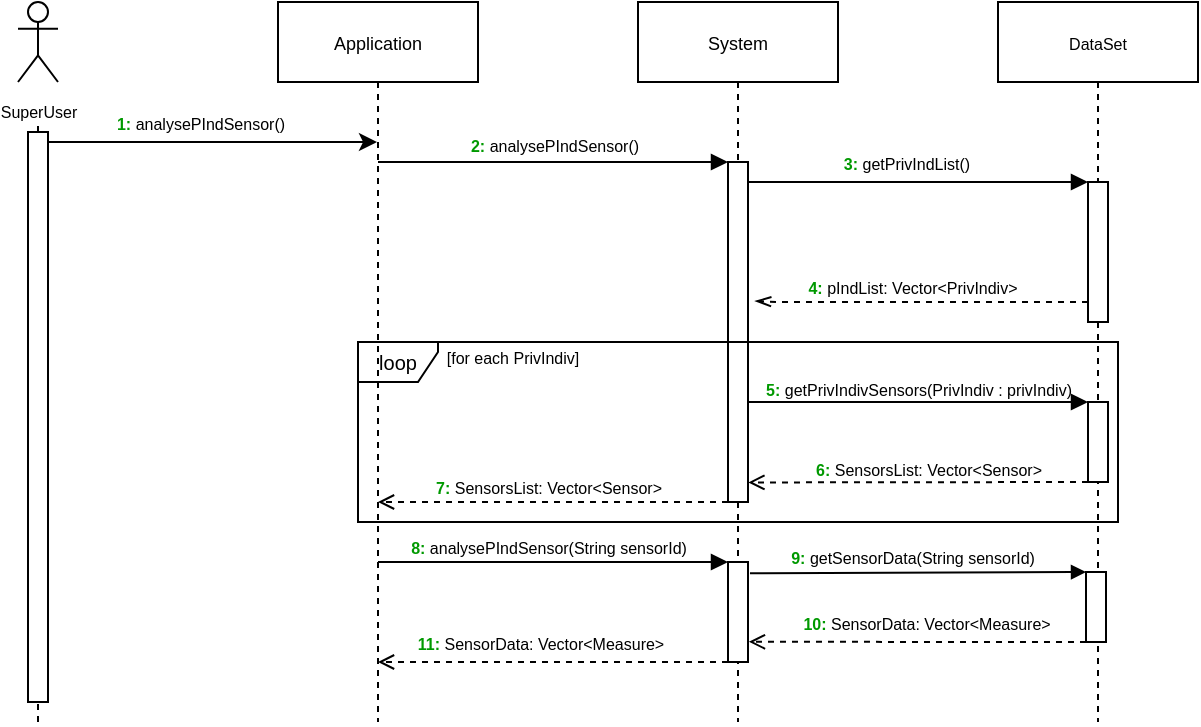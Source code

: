 <mxfile version="21.2.9" type="github">
  <diagram name="Page-1" id="U1p5k2ou6aDQazZYMd7k">
    <mxGraphModel dx="751" dy="499" grid="1" gridSize="10" guides="1" tooltips="1" connect="1" arrows="1" fold="1" page="1" pageScale="1" pageWidth="1169" pageHeight="827" math="0" shadow="0">
      <root>
        <mxCell id="0" />
        <mxCell id="1" parent="0" />
        <mxCell id="GppKYo8j6UHfjYzBci3K-132" value="&lt;font style=&quot;font-size: 9px;&quot;&gt;System&lt;/font&gt;" style="shape=umlLifeline;perimeter=lifelinePerimeter;whiteSpace=wrap;html=1;container=0;dropTarget=0;collapsible=0;recursiveResize=0;outlineConnect=0;portConstraint=eastwest;newEdgeStyle={&quot;edgeStyle&quot;:&quot;elbowEdgeStyle&quot;,&quot;elbow&quot;:&quot;vertical&quot;,&quot;curved&quot;:0,&quot;rounded&quot;:0};" parent="1" vertex="1">
          <mxGeometry x="390" y="60" width="100" height="360" as="geometry" />
        </mxCell>
        <mxCell id="GppKYo8j6UHfjYzBci3K-133" value="&lt;font style=&quot;font-size: 8px;&quot;&gt;&lt;b&gt;&lt;font color=&quot;#009900&quot;&gt;2:&lt;/font&gt; &lt;/b&gt;analysePIndSensor()&lt;/font&gt;" style="html=1;verticalAlign=bottom;endArrow=block;edgeStyle=elbowEdgeStyle;elbow=vertical;curved=0;rounded=0;" parent="1" edge="1">
          <mxGeometry x="0.001" relative="1" as="geometry">
            <mxPoint x="260" y="140" as="sourcePoint" />
            <Array as="points">
              <mxPoint x="350" y="140" />
            </Array>
            <mxPoint x="435" y="140" as="targetPoint" />
            <mxPoint as="offset" />
          </mxGeometry>
        </mxCell>
        <mxCell id="GppKYo8j6UHfjYzBci3K-134" value="&lt;font style=&quot;font-size: 8px;&quot;&gt;DataSet&lt;br&gt;&lt;/font&gt;" style="shape=umlLifeline;perimeter=lifelinePerimeter;whiteSpace=wrap;html=1;container=0;dropTarget=0;collapsible=0;recursiveResize=0;outlineConnect=0;portConstraint=eastwest;newEdgeStyle={&quot;edgeStyle&quot;:&quot;elbowEdgeStyle&quot;,&quot;elbow&quot;:&quot;vertical&quot;,&quot;curved&quot;:0,&quot;rounded&quot;:0};" parent="1" vertex="1">
          <mxGeometry x="570" y="60" width="100" height="360" as="geometry" />
        </mxCell>
        <mxCell id="GppKYo8j6UHfjYzBci3K-135" value="" style="html=1;points=[];perimeter=orthogonalPerimeter;outlineConnect=0;targetShapes=umlLifeline;portConstraint=eastwest;newEdgeStyle={&quot;edgeStyle&quot;:&quot;elbowEdgeStyle&quot;,&quot;elbow&quot;:&quot;vertical&quot;,&quot;curved&quot;:0,&quot;rounded&quot;:0};" parent="GppKYo8j6UHfjYzBci3K-134" vertex="1">
          <mxGeometry x="45" y="90" width="10" height="70" as="geometry" />
        </mxCell>
        <mxCell id="GppKYo8j6UHfjYzBci3K-136" value="&lt;b style=&quot;border-color: var(--border-color); font-size: 8px;&quot;&gt;&lt;font style=&quot;border-color: var(--border-color);&quot; color=&quot;#009900&quot;&gt;3:&lt;/font&gt;&amp;nbsp;&lt;/b&gt;&lt;span style=&quot;font-size: 8px;&quot;&gt;getPrivIndList()&lt;/span&gt;" style="endArrow=block;html=1;rounded=0;endFill=1;" parent="1" source="GppKYo8j6UHfjYzBci3K-132" target="GppKYo8j6UHfjYzBci3K-135" edge="1">
          <mxGeometry x="-0.038" y="10" width="50" height="50" relative="1" as="geometry">
            <mxPoint x="500" y="160" as="sourcePoint" />
            <mxPoint x="530" y="140" as="targetPoint" />
            <Array as="points">
              <mxPoint x="580" y="150" />
            </Array>
            <mxPoint as="offset" />
          </mxGeometry>
        </mxCell>
        <mxCell id="GppKYo8j6UHfjYzBci3K-137" value="" style="endArrow=openThin;html=1;rounded=0;dashed=1;endFill=0;entryX=1.355;entryY=0.409;entryDx=0;entryDy=0;entryPerimeter=0;" parent="1" source="GppKYo8j6UHfjYzBci3K-135" target="GppKYo8j6UHfjYzBci3K-178" edge="1">
          <mxGeometry width="50" height="50" relative="1" as="geometry">
            <mxPoint x="600.13" y="210.367" as="sourcePoint" />
            <mxPoint x="450" y="200" as="targetPoint" />
            <Array as="points">
              <mxPoint x="460" y="210" />
            </Array>
          </mxGeometry>
        </mxCell>
        <mxCell id="GppKYo8j6UHfjYzBci3K-138" value="&lt;b style=&quot;border-color: var(--border-color); font-size: 8px;&quot;&gt;&lt;font style=&quot;border-color: var(--border-color);&quot; color=&quot;#009900&quot;&gt;4:&lt;/font&gt;&amp;nbsp;&lt;/b&gt;&lt;span style=&quot;font-size: 8px;&quot;&gt;pIndList: Vector&amp;lt;PrivIndiv&amp;gt;&lt;/span&gt;" style="edgeLabel;html=1;align=center;verticalAlign=middle;resizable=0;points=[];" parent="GppKYo8j6UHfjYzBci3K-137" vertex="1" connectable="0">
          <mxGeometry x="-0.004" y="1" relative="1" as="geometry">
            <mxPoint x="-5" y="-9" as="offset" />
          </mxGeometry>
        </mxCell>
        <mxCell id="GppKYo8j6UHfjYzBci3K-144" value="" style="rounded=0;whiteSpace=wrap;html=1;" parent="1" vertex="1">
          <mxGeometry x="615" y="260" width="10" height="40" as="geometry" />
        </mxCell>
        <mxCell id="GppKYo8j6UHfjYzBci3K-145" value="" style="endArrow=block;html=1;rounded=0;entryX=0;entryY=0;entryDx=0;entryDy=0;endFill=1;" parent="1" source="GppKYo8j6UHfjYzBci3K-132" target="GppKYo8j6UHfjYzBci3K-144" edge="1">
          <mxGeometry width="50" height="50" relative="1" as="geometry">
            <mxPoint x="420" y="230" as="sourcePoint" />
            <mxPoint x="470" y="180" as="targetPoint" />
          </mxGeometry>
        </mxCell>
        <mxCell id="GppKYo8j6UHfjYzBci3K-147" value="" style="endArrow=open;html=1;rounded=0;exitX=0;exitY=1;exitDx=0;exitDy=0;dashed=1;endFill=0;entryX=1.019;entryY=0.896;entryDx=0;entryDy=0;entryPerimeter=0;" parent="1" source="GppKYo8j6UHfjYzBci3K-144" edge="1">
          <mxGeometry width="50" height="50" relative="1" as="geometry">
            <mxPoint x="430" y="350" as="sourcePoint" />
            <mxPoint x="445.19" y="300.224" as="targetPoint" />
          </mxGeometry>
        </mxCell>
        <mxCell id="GppKYo8j6UHfjYzBci3K-151" value="&lt;font style=&quot;font-size: 8px;&quot;&gt;&lt;b style=&quot;border-color: var(--border-color);&quot;&gt;&lt;font style=&quot;border-color: var(--border-color);&quot; color=&quot;#009900&quot;&gt;6:&lt;/font&gt;&amp;nbsp;&lt;/b&gt;SensorsList: Vector&amp;lt;Sensor&amp;gt;&lt;/font&gt;" style="text;html=1;align=center;verticalAlign=middle;resizable=0;points=[];autosize=1;strokeColor=none;fillColor=none;strokeWidth=0;" parent="1" vertex="1">
          <mxGeometry x="465" y="278" width="140" height="30" as="geometry" />
        </mxCell>
        <mxCell id="GppKYo8j6UHfjYzBci3K-152" value="" style="endArrow=open;html=1;rounded=0;endFill=0;dashed=1;exitX=0;exitY=1;exitDx=0;exitDy=0;" parent="1" edge="1">
          <mxGeometry width="50" height="50" relative="1" as="geometry">
            <mxPoint x="435" y="310.0" as="sourcePoint" />
            <mxPoint x="260" y="310" as="targetPoint" />
            <Array as="points">
              <mxPoint x="430" y="310" />
            </Array>
          </mxGeometry>
        </mxCell>
        <mxCell id="GppKYo8j6UHfjYzBci3K-153" value="&lt;font style=&quot;font-size: 8px;&quot;&gt;&lt;b style=&quot;border-color: var(--border-color);&quot;&gt;&lt;font style=&quot;border-color: var(--border-color);&quot; color=&quot;#009900&quot;&gt;7:&lt;/font&gt;&amp;nbsp;&lt;/b&gt;SensorsList: Vector&amp;lt;Sensor&amp;gt;&lt;/font&gt;" style="text;html=1;align=center;verticalAlign=middle;resizable=0;points=[];autosize=1;strokeColor=none;fillColor=none;" parent="1" vertex="1">
          <mxGeometry x="275" y="287" width="140" height="30" as="geometry" />
        </mxCell>
        <mxCell id="GppKYo8j6UHfjYzBci3K-154" value="" style="endArrow=block;html=1;rounded=0;entryX=0;entryY=0;entryDx=0;entryDy=0;endFill=1;" parent="1" target="GppKYo8j6UHfjYzBci3K-180" edge="1">
          <mxGeometry width="50" height="50" relative="1" as="geometry">
            <mxPoint x="260" y="340" as="sourcePoint" />
            <mxPoint x="330" y="310" as="targetPoint" />
            <Array as="points">
              <mxPoint x="280" y="340" />
            </Array>
          </mxGeometry>
        </mxCell>
        <mxCell id="GppKYo8j6UHfjYzBci3K-155" value="&lt;font style=&quot;font-size: 8px;&quot;&gt;&lt;b style=&quot;border-color: var(--border-color);&quot;&gt;&lt;font style=&quot;border-color: var(--border-color);&quot; color=&quot;#009900&quot;&gt;8:&lt;/font&gt;&amp;nbsp;&lt;/b&gt;analysePIndSensor(String sensorId)&lt;/font&gt;" style="text;html=1;align=center;verticalAlign=middle;resizable=0;points=[];autosize=1;strokeColor=none;fillColor=none;" parent="1" vertex="1">
          <mxGeometry x="265" y="317" width="160" height="30" as="geometry" />
        </mxCell>
        <mxCell id="GppKYo8j6UHfjYzBci3K-158" value="&lt;font style=&quot;font-size: 8px;&quot;&gt;&lt;b style=&quot;border-color: var(--border-color);&quot;&gt;&lt;font style=&quot;border-color: var(--border-color);&quot; color=&quot;#009900&quot;&gt;9:&lt;/font&gt;&amp;nbsp;&lt;/b&gt;getSensorData(String sensorId)&lt;/font&gt;" style="edgeStyle=none;orthogonalLoop=1;jettySize=auto;html=1;rounded=0;endSize=5;entryX=0;entryY=0;entryDx=0;entryDy=0;exitX=1.099;exitY=0.113;exitDx=0;exitDy=0;exitPerimeter=0;endArrow=block;endFill=1;" parent="1" source="GppKYo8j6UHfjYzBci3K-180" target="GppKYo8j6UHfjYzBci3K-159" edge="1">
          <mxGeometry x="-0.033" y="8" width="100" relative="1" as="geometry">
            <mxPoint x="450" y="345" as="sourcePoint" />
            <mxPoint x="570" y="340" as="targetPoint" />
            <Array as="points" />
            <mxPoint as="offset" />
          </mxGeometry>
        </mxCell>
        <mxCell id="GppKYo8j6UHfjYzBci3K-159" value="" style="whiteSpace=wrap;html=1;" parent="1" vertex="1">
          <mxGeometry x="614" y="345" width="10" height="35" as="geometry" />
        </mxCell>
        <mxCell id="GppKYo8j6UHfjYzBci3K-162" value="" style="edgeStyle=none;orthogonalLoop=1;jettySize=auto;html=1;rounded=0;exitX=0;exitY=1;exitDx=0;exitDy=0;dashed=1;endArrow=open;endFill=0;entryX=1.045;entryY=0.798;entryDx=0;entryDy=0;entryPerimeter=0;" parent="1" source="GppKYo8j6UHfjYzBci3K-159" target="GppKYo8j6UHfjYzBci3K-180" edge="1">
          <mxGeometry width="100" relative="1" as="geometry">
            <mxPoint x="480" y="390" as="sourcePoint" />
            <mxPoint x="450" y="380" as="targetPoint" />
            <Array as="points" />
          </mxGeometry>
        </mxCell>
        <mxCell id="GppKYo8j6UHfjYzBci3K-163" value="&lt;font style=&quot;font-size: 8px;&quot;&gt;&lt;b style=&quot;border-color: var(--border-color);&quot;&gt;&lt;font style=&quot;border-color: var(--border-color);&quot; color=&quot;#009900&quot;&gt;10:&lt;/font&gt;&amp;nbsp;&lt;/b&gt;SensorData: Vector&amp;lt;Measure&amp;gt;&lt;/font&gt;" style="edgeLabel;html=1;align=center;verticalAlign=middle;resizable=0;points=[];" parent="GppKYo8j6UHfjYzBci3K-162" vertex="1" connectable="0">
          <mxGeometry x="0.078" y="-2" relative="1" as="geometry">
            <mxPoint x="11" y="-8" as="offset" />
          </mxGeometry>
        </mxCell>
        <mxCell id="GppKYo8j6UHfjYzBci3K-164" value="" style="edgeStyle=none;orthogonalLoop=1;jettySize=auto;html=1;rounded=0;dashed=1;endArrow=open;endFill=0;exitX=0;exitY=1;exitDx=0;exitDy=0;" parent="1" source="GppKYo8j6UHfjYzBci3K-180" edge="1">
          <mxGeometry width="100" relative="1" as="geometry">
            <mxPoint x="380" y="410" as="sourcePoint" />
            <mxPoint x="260" y="390" as="targetPoint" />
            <Array as="points" />
          </mxGeometry>
        </mxCell>
        <mxCell id="GppKYo8j6UHfjYzBci3K-165" value="&lt;font style=&quot;font-size: 8px;&quot;&gt;&lt;b style=&quot;border-color: var(--border-color);&quot;&gt;&lt;font style=&quot;border-color: var(--border-color);&quot; color=&quot;#009900&quot;&gt;11:&lt;/font&gt;&amp;nbsp;&lt;/b&gt;SensorData: Vector&amp;lt;Measure&amp;gt;&lt;/font&gt;" style="edgeLabel;html=1;align=center;verticalAlign=middle;resizable=0;points=[];" parent="GppKYo8j6UHfjYzBci3K-164" vertex="1" connectable="0">
          <mxGeometry x="0.067" y="1" relative="1" as="geometry">
            <mxPoint x="-1" y="-11" as="offset" />
          </mxGeometry>
        </mxCell>
        <mxCell id="GppKYo8j6UHfjYzBci3K-178" value="" style="rounded=0;whiteSpace=wrap;html=1;" parent="1" vertex="1">
          <mxGeometry x="435" y="140" width="10" height="170" as="geometry" />
        </mxCell>
        <mxCell id="GppKYo8j6UHfjYzBci3K-180" value="" style="rounded=0;whiteSpace=wrap;html=1;" parent="1" vertex="1">
          <mxGeometry x="435" y="340" width="10" height="50" as="geometry" />
        </mxCell>
        <mxCell id="GppKYo8j6UHfjYzBci3K-186" value="&lt;font style=&quot;font-size: 10px;&quot;&gt;loop&lt;/font&gt;" style="shape=umlFrame;whiteSpace=wrap;html=1;pointerEvents=0;recursiveResize=0;container=1;collapsible=0;width=40;height=20;" parent="1" vertex="1">
          <mxGeometry x="250" y="230" width="380" height="90" as="geometry" />
        </mxCell>
        <mxCell id="GppKYo8j6UHfjYzBci3K-187" value="&lt;font style=&quot;font-size: 8px;&quot;&gt;[for each PrivIndiv]&lt;/font&gt;" style="text;html=1;align=center;verticalAlign=middle;resizable=0;points=[];autosize=1;strokeColor=none;fillColor=none;" parent="GppKYo8j6UHfjYzBci3K-186" vertex="1">
          <mxGeometry x="32" y="-8" width="90" height="30" as="geometry" />
        </mxCell>
        <mxCell id="GppKYo8j6UHfjYzBci3K-146" value="&lt;font style=&quot;font-size: 8px;&quot;&gt;&lt;b style=&quot;border-color: var(--border-color);&quot;&gt;&lt;font style=&quot;border-color: var(--border-color);&quot; color=&quot;#009900&quot;&gt;5:&lt;/font&gt;&amp;nbsp;&lt;/b&gt;getPrivIndivSensors(PrivIndiv : privIndiv)&lt;/font&gt;" style="text;html=1;align=center;verticalAlign=middle;resizable=0;points=[];autosize=1;strokeColor=none;fillColor=none;" parent="GppKYo8j6UHfjYzBci3K-186" vertex="1">
          <mxGeometry x="190" y="8" width="180" height="30" as="geometry" />
        </mxCell>
        <mxCell id="t2bb7w7B9sQ-DITIagqw-1" value="&lt;font style=&quot;font-size: 8px;&quot;&gt;SuperUser&lt;/font&gt;" style="shape=umlActor;verticalLabelPosition=bottom;verticalAlign=top;html=1;outlineConnect=0;" parent="1" vertex="1">
          <mxGeometry x="80" y="60" width="20" height="40" as="geometry" />
        </mxCell>
        <mxCell id="t2bb7w7B9sQ-DITIagqw-2" value="" style="endArrow=none;dashed=1;html=1;rounded=0;" parent="1" source="t2bb7w7B9sQ-DITIagqw-4" edge="1">
          <mxGeometry width="50" height="50" relative="1" as="geometry">
            <mxPoint x="90" y="390" as="sourcePoint" />
            <mxPoint x="90" y="120" as="targetPoint" />
          </mxGeometry>
        </mxCell>
        <mxCell id="t2bb7w7B9sQ-DITIagqw-3" value="" style="endArrow=none;dashed=1;html=1;rounded=0;" parent="1" target="t2bb7w7B9sQ-DITIagqw-4" edge="1">
          <mxGeometry width="50" height="50" relative="1" as="geometry">
            <mxPoint x="90" y="420" as="sourcePoint" />
            <mxPoint x="89.6" y="137" as="targetPoint" />
          </mxGeometry>
        </mxCell>
        <mxCell id="t2bb7w7B9sQ-DITIagqw-4" value="" style="rounded=0;whiteSpace=wrap;html=1;" parent="1" vertex="1">
          <mxGeometry x="85" y="125" width="10" height="285" as="geometry" />
        </mxCell>
        <mxCell id="t2bb7w7B9sQ-DITIagqw-6" value="&lt;font style=&quot;font-size: 9px;&quot;&gt;Application&lt;/font&gt;" style="shape=umlLifeline;perimeter=lifelinePerimeter;whiteSpace=wrap;html=1;container=0;dropTarget=0;collapsible=0;recursiveResize=0;outlineConnect=0;portConstraint=eastwest;newEdgeStyle={&quot;edgeStyle&quot;:&quot;elbowEdgeStyle&quot;,&quot;elbow&quot;:&quot;vertical&quot;,&quot;curved&quot;:0,&quot;rounded&quot;:0};" parent="1" vertex="1">
          <mxGeometry x="210" y="60" width="100" height="360" as="geometry" />
        </mxCell>
        <mxCell id="t2bb7w7B9sQ-DITIagqw-11" value="" style="endArrow=classic;html=1;rounded=0;" parent="1" target="t2bb7w7B9sQ-DITIagqw-6" edge="1">
          <mxGeometry width="50" height="50" relative="1" as="geometry">
            <mxPoint x="95" y="130" as="sourcePoint" />
            <mxPoint x="145" y="80" as="targetPoint" />
          </mxGeometry>
        </mxCell>
        <mxCell id="t2bb7w7B9sQ-DITIagqw-13" value="&lt;font style=&quot;font-size: 8px;&quot;&gt;&lt;b style=&quot;border-color: var(--border-color);&quot;&gt;&lt;font style=&quot;border-color: var(--border-color);&quot; color=&quot;#009900&quot;&gt;1:&amp;nbsp;&lt;/font&gt;&lt;/b&gt;analysePIndSensor()&lt;/font&gt;" style="edgeLabel;html=1;align=center;verticalAlign=middle;resizable=0;points=[];" parent="t2bb7w7B9sQ-DITIagqw-11" vertex="1" connectable="0">
          <mxGeometry x="-0.225" y="2" relative="1" as="geometry">
            <mxPoint x="12" y="-8" as="offset" />
          </mxGeometry>
        </mxCell>
      </root>
    </mxGraphModel>
  </diagram>
</mxfile>
